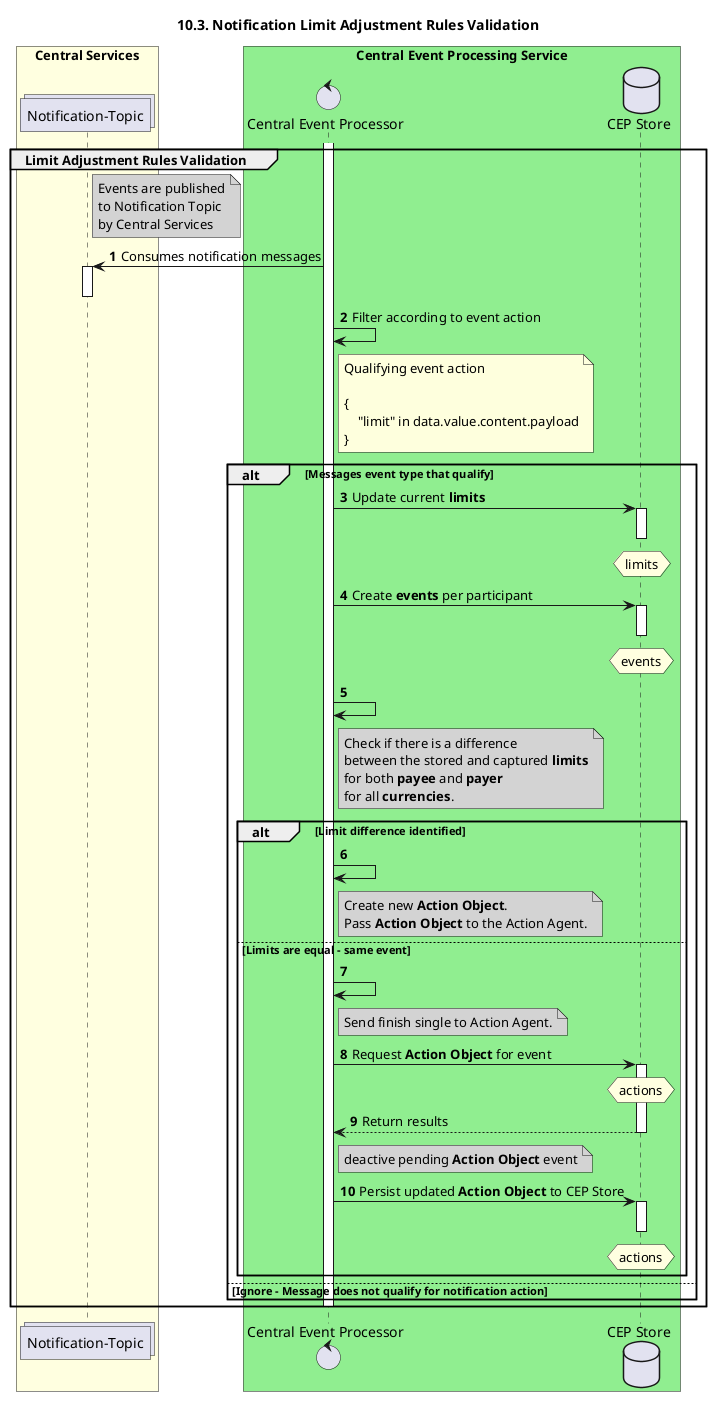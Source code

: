 @startuml
' declate title
title 10.3. Notification Limit Adjustment Rules Validation
autonumber

' declare actors
collections "Notification-Topic" as TOPIC_NOTIFY
control "Central Event Processor" as CEP
database "CEP Store" as DB

box "Central Services" #LightYellow
participant TOPIC_NOTIFY
end box
box "Central Event Processing Service" #LightGreen
participant CEP
participant DB
end box

' start flow
Group Limit Adjustment Rules Validation
    activate CEP
    note right of TOPIC_NOTIFY #LightGrey
        Events are published
        to Notification Topic
        by Central Services
    end note
    TOPIC_NOTIFY <- CEP: Consumes notification messages
    activate TOPIC_NOTIFY
    deactivate TOPIC_NOTIFY
    CEP -> CEP: Filter according to event action
    note right of CEP
        Qualifying event action

        {
            "limit" in data.value.content.payload
        }
    end note

    alt Messages event type that qualify
        CEP -> DB: Update current **limits**
        activate DB
        hnote over DB #LightYellow
            limits
        end hnote
        deactivate DB
        CEP -> DB: Create **events** per participant
        activate DB
        hnote over DB #LightYellow
            events
        end hnote
        deactivate DB
        CEP -> CEP
        note right of CEP #LightGrey
            Check if there is a difference
            between the stored and captured **limits**
            for both **payee** and **payer**
            for all **currencies**.
        end note

        alt Limit difference identified
            CEP -> CEP
            note right of CEP #LightGrey
                Create new **Action Object**.
                Pass **Action Object** to the Action Agent.
            end note
        else Limits are equal - same event
            CEP -> CEP
            note right of CEP #LightGrey
                Send finish single to Action Agent.
            end note
            CEP -> DB: Request **Action Object** for event
            activate DB
            hnote over DB #LightYellow
                actions
            end hnote
            CEP <-- DB: Return results
            deactivate DB
            note right of CEP #lightGrey
                deactive pending **Action Object** event
            end note
            CEP -> DB: Persist updated **Action Object** to CEP Store
            activate DB
            hnote over DB #LightYellow
                actions
            end hnote
           deactivate DB
        end
    else Ignore - Message does not qualify for notification action
    end
    deactivate CEP
end
@enduml
